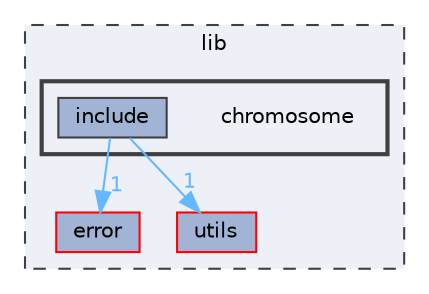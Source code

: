 digraph "lib/chromosome"
{
 // LATEX_PDF_SIZE
  bgcolor="transparent";
  edge [fontname=Helvetica,fontsize=10,labelfontname=Helvetica,labelfontsize=10];
  node [fontname=Helvetica,fontsize=10,shape=box,height=0.2,width=0.4];
  compound=true
  subgraph clusterdir_97aefd0d527b934f1d99a682da8fe6a9 {
    graph [ bgcolor="#edf0f7", pencolor="grey25", label="lib", fontname=Helvetica,fontsize=10 style="filled,dashed", URL="dir_97aefd0d527b934f1d99a682da8fe6a9.html",tooltip=""]
  dir_10d26e58304c18eadb892a0e1b7b93de [label="error", fillcolor="#a2b4d6", color="red", style="filled", URL="dir_10d26e58304c18eadb892a0e1b7b93de.html",tooltip=""];
  dir_4ce02b87227cef1244bdd1fa3b12a08b [label="utils", fillcolor="#a2b4d6", color="red", style="filled", URL="dir_4ce02b87227cef1244bdd1fa3b12a08b.html",tooltip=""];
  subgraph clusterdir_28bd77c38ae26718d4d5cff1fc81c55c {
    graph [ bgcolor="#edf0f7", pencolor="grey25", label="", fontname=Helvetica,fontsize=10 style="filled,bold", URL="dir_28bd77c38ae26718d4d5cff1fc81c55c.html",tooltip=""]
    dir_28bd77c38ae26718d4d5cff1fc81c55c [shape=plaintext, label="chromosome"];
  dir_6132c2b8ce89e889f0009b5c64738073 [label="include", fillcolor="#a2b4d6", color="grey25", style="filled", URL="dir_6132c2b8ce89e889f0009b5c64738073.html",tooltip=""];
  }
  }
  dir_6132c2b8ce89e889f0009b5c64738073->dir_10d26e58304c18eadb892a0e1b7b93de [headlabel="1", labeldistance=1.5 headhref="dir_000008_000002.html" color="steelblue1" fontcolor="steelblue1"];
  dir_6132c2b8ce89e889f0009b5c64738073->dir_4ce02b87227cef1244bdd1fa3b12a08b [headlabel="1", labeldistance=1.5 headhref="dir_000008_000016.html" color="steelblue1" fontcolor="steelblue1"];
}
